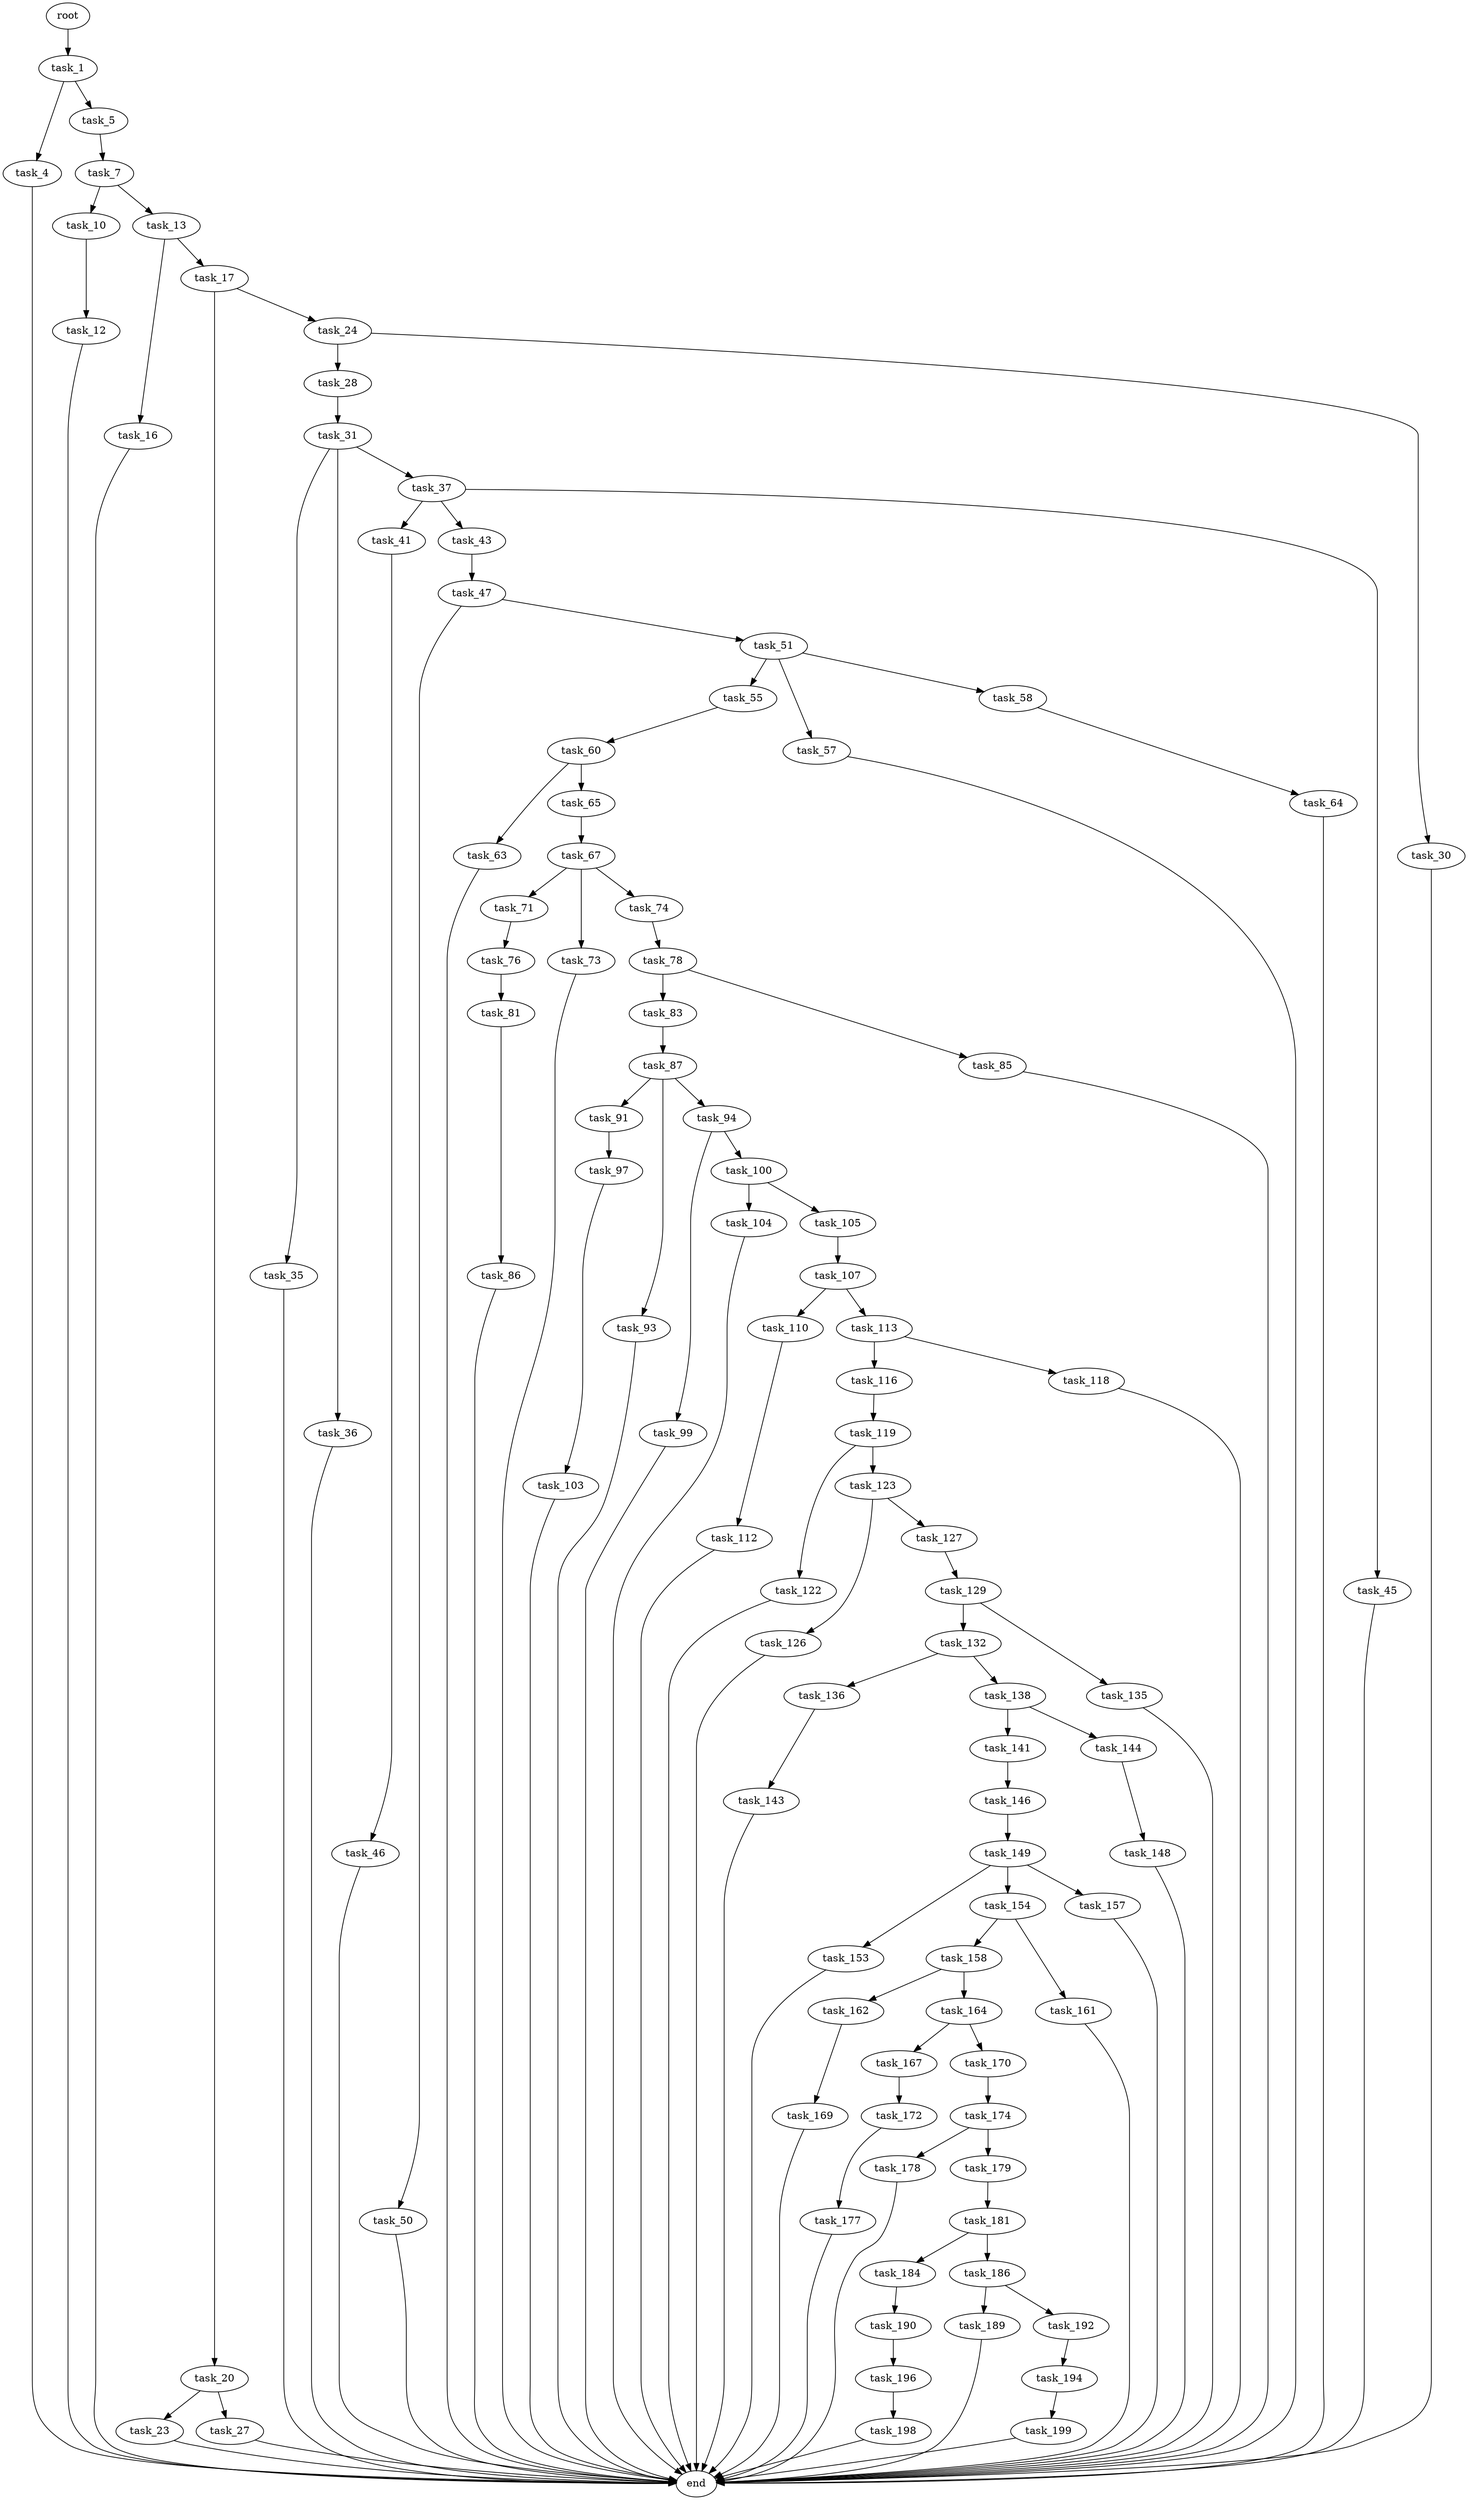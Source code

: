 digraph G {
  root [size="0.000000"];
  task_1 [size="5937298742.000000"];
  task_4 [size="1073741824000.000000"];
  task_5 [size="68719476736.000000"];
  end [size="0.000000"];
  task_7 [size="908529960558.000000"];
  task_10 [size="134217728000.000000"];
  task_13 [size="26867622226.000000"];
  task_12 [size="231928233984.000000"];
  task_16 [size="196535933304.000000"];
  task_17 [size="10083705703.000000"];
  task_20 [size="134217728000.000000"];
  task_24 [size="27873735970.000000"];
  task_23 [size="134217728000.000000"];
  task_27 [size="46565191274.000000"];
  task_28 [size="549755813888.000000"];
  task_30 [size="782757789696.000000"];
  task_31 [size="384595299821.000000"];
  task_35 [size="269821132596.000000"];
  task_36 [size="8589934592.000000"];
  task_37 [size="1380694035034.000000"];
  task_41 [size="444333772424.000000"];
  task_43 [size="435967660809.000000"];
  task_45 [size="1073741824000.000000"];
  task_46 [size="154338447665.000000"];
  task_47 [size="267270343570.000000"];
  task_50 [size="317580121918.000000"];
  task_51 [size="1099759376859.000000"];
  task_55 [size="121154820132.000000"];
  task_57 [size="7158246388.000000"];
  task_58 [size="939432654.000000"];
  task_60 [size="28991029248.000000"];
  task_64 [size="231928233984.000000"];
  task_63 [size="134217728000.000000"];
  task_65 [size="404541907090.000000"];
  task_67 [size="410144769174.000000"];
  task_71 [size="549755813888.000000"];
  task_73 [size="1073741824000.000000"];
  task_74 [size="134217728000.000000"];
  task_76 [size="1919969020.000000"];
  task_78 [size="460024942208.000000"];
  task_81 [size="50828387374.000000"];
  task_83 [size="782757789696.000000"];
  task_85 [size="3710296228.000000"];
  task_86 [size="177925715040.000000"];
  task_87 [size="19107148162.000000"];
  task_91 [size="717537420.000000"];
  task_93 [size="28863260184.000000"];
  task_94 [size="1073741824000.000000"];
  task_97 [size="368293445632.000000"];
  task_99 [size="371195373.000000"];
  task_100 [size="68719476736.000000"];
  task_103 [size="7514121438.000000"];
  task_104 [size="231928233984.000000"];
  task_105 [size="152413757895.000000"];
  task_107 [size="3844624577.000000"];
  task_110 [size="32518131019.000000"];
  task_113 [size="515863056867.000000"];
  task_112 [size="8589934592.000000"];
  task_116 [size="10987107104.000000"];
  task_118 [size="134217728000.000000"];
  task_119 [size="782757789696.000000"];
  task_122 [size="2071274962.000000"];
  task_123 [size="1073741824000.000000"];
  task_126 [size="38919375597.000000"];
  task_127 [size="42018464898.000000"];
  task_129 [size="28991029248.000000"];
  task_132 [size="16065694512.000000"];
  task_135 [size="368293445632.000000"];
  task_136 [size="368293445632.000000"];
  task_138 [size="556740596046.000000"];
  task_143 [size="13484597016.000000"];
  task_141 [size="56204896296.000000"];
  task_144 [size="10408989124.000000"];
  task_146 [size="9110554475.000000"];
  task_148 [size="12691529732.000000"];
  task_149 [size="17296974238.000000"];
  task_153 [size="134217728000.000000"];
  task_154 [size="45940510750.000000"];
  task_157 [size="70252452046.000000"];
  task_158 [size="549755813888.000000"];
  task_161 [size="782757789696.000000"];
  task_162 [size="549755813888.000000"];
  task_164 [size="11464632666.000000"];
  task_169 [size="68719476736.000000"];
  task_167 [size="88233653480.000000"];
  task_170 [size="549755813888.000000"];
  task_172 [size="231928233984.000000"];
  task_174 [size="28991029248.000000"];
  task_177 [size="12844525697.000000"];
  task_178 [size="1073741824000.000000"];
  task_179 [size="2142855728.000000"];
  task_181 [size="517949652688.000000"];
  task_184 [size="556640931496.000000"];
  task_186 [size="11511179905.000000"];
  task_190 [size="3492373360.000000"];
  task_189 [size="10080651634.000000"];
  task_192 [size="41356296718.000000"];
  task_196 [size="368293445632.000000"];
  task_194 [size="8589934592.000000"];
  task_199 [size="549755813888.000000"];
  task_198 [size="8589934592.000000"];

  root -> task_1 [size="1.000000"];
  task_1 -> task_4 [size="209715200.000000"];
  task_1 -> task_5 [size="209715200.000000"];
  task_4 -> end [size="1.000000"];
  task_5 -> task_7 [size="134217728.000000"];
  task_7 -> task_10 [size="679477248.000000"];
  task_7 -> task_13 [size="679477248.000000"];
  task_10 -> task_12 [size="209715200.000000"];
  task_13 -> task_16 [size="536870912.000000"];
  task_13 -> task_17 [size="536870912.000000"];
  task_12 -> end [size="1.000000"];
  task_16 -> end [size="1.000000"];
  task_17 -> task_20 [size="209715200.000000"];
  task_17 -> task_24 [size="209715200.000000"];
  task_20 -> task_23 [size="209715200.000000"];
  task_20 -> task_27 [size="209715200.000000"];
  task_24 -> task_28 [size="679477248.000000"];
  task_24 -> task_30 [size="679477248.000000"];
  task_23 -> end [size="1.000000"];
  task_27 -> end [size="1.000000"];
  task_28 -> task_31 [size="536870912.000000"];
  task_30 -> end [size="1.000000"];
  task_31 -> task_35 [size="301989888.000000"];
  task_31 -> task_36 [size="301989888.000000"];
  task_31 -> task_37 [size="301989888.000000"];
  task_35 -> end [size="1.000000"];
  task_36 -> end [size="1.000000"];
  task_37 -> task_41 [size="838860800.000000"];
  task_37 -> task_43 [size="838860800.000000"];
  task_37 -> task_45 [size="838860800.000000"];
  task_41 -> task_46 [size="411041792.000000"];
  task_43 -> task_47 [size="301989888.000000"];
  task_45 -> end [size="1.000000"];
  task_46 -> end [size="1.000000"];
  task_47 -> task_50 [size="209715200.000000"];
  task_47 -> task_51 [size="209715200.000000"];
  task_50 -> end [size="1.000000"];
  task_51 -> task_55 [size="838860800.000000"];
  task_51 -> task_57 [size="838860800.000000"];
  task_51 -> task_58 [size="838860800.000000"];
  task_55 -> task_60 [size="134217728.000000"];
  task_57 -> end [size="1.000000"];
  task_58 -> task_64 [size="33554432.000000"];
  task_60 -> task_63 [size="75497472.000000"];
  task_60 -> task_65 [size="75497472.000000"];
  task_64 -> end [size="1.000000"];
  task_63 -> end [size="1.000000"];
  task_65 -> task_67 [size="301989888.000000"];
  task_67 -> task_71 [size="679477248.000000"];
  task_67 -> task_73 [size="679477248.000000"];
  task_67 -> task_74 [size="679477248.000000"];
  task_71 -> task_76 [size="536870912.000000"];
  task_73 -> end [size="1.000000"];
  task_74 -> task_78 [size="209715200.000000"];
  task_76 -> task_81 [size="33554432.000000"];
  task_78 -> task_83 [size="536870912.000000"];
  task_78 -> task_85 [size="536870912.000000"];
  task_81 -> task_86 [size="209715200.000000"];
  task_83 -> task_87 [size="679477248.000000"];
  task_85 -> end [size="1.000000"];
  task_86 -> end [size="1.000000"];
  task_87 -> task_91 [size="838860800.000000"];
  task_87 -> task_93 [size="838860800.000000"];
  task_87 -> task_94 [size="838860800.000000"];
  task_91 -> task_97 [size="33554432.000000"];
  task_93 -> end [size="1.000000"];
  task_94 -> task_99 [size="838860800.000000"];
  task_94 -> task_100 [size="838860800.000000"];
  task_97 -> task_103 [size="411041792.000000"];
  task_99 -> end [size="1.000000"];
  task_100 -> task_104 [size="134217728.000000"];
  task_100 -> task_105 [size="134217728.000000"];
  task_103 -> end [size="1.000000"];
  task_104 -> end [size="1.000000"];
  task_105 -> task_107 [size="209715200.000000"];
  task_107 -> task_110 [size="411041792.000000"];
  task_107 -> task_113 [size="411041792.000000"];
  task_110 -> task_112 [size="838860800.000000"];
  task_113 -> task_116 [size="679477248.000000"];
  task_113 -> task_118 [size="679477248.000000"];
  task_112 -> end [size="1.000000"];
  task_116 -> task_119 [size="411041792.000000"];
  task_118 -> end [size="1.000000"];
  task_119 -> task_122 [size="679477248.000000"];
  task_119 -> task_123 [size="679477248.000000"];
  task_122 -> end [size="1.000000"];
  task_123 -> task_126 [size="838860800.000000"];
  task_123 -> task_127 [size="838860800.000000"];
  task_126 -> end [size="1.000000"];
  task_127 -> task_129 [size="33554432.000000"];
  task_129 -> task_132 [size="75497472.000000"];
  task_129 -> task_135 [size="75497472.000000"];
  task_132 -> task_136 [size="411041792.000000"];
  task_132 -> task_138 [size="411041792.000000"];
  task_135 -> end [size="1.000000"];
  task_136 -> task_143 [size="411041792.000000"];
  task_138 -> task_141 [size="411041792.000000"];
  task_138 -> task_144 [size="411041792.000000"];
  task_143 -> end [size="1.000000"];
  task_141 -> task_146 [size="134217728.000000"];
  task_144 -> task_148 [size="209715200.000000"];
  task_146 -> task_149 [size="838860800.000000"];
  task_148 -> end [size="1.000000"];
  task_149 -> task_153 [size="411041792.000000"];
  task_149 -> task_154 [size="411041792.000000"];
  task_149 -> task_157 [size="411041792.000000"];
  task_153 -> end [size="1.000000"];
  task_154 -> task_158 [size="838860800.000000"];
  task_154 -> task_161 [size="838860800.000000"];
  task_157 -> end [size="1.000000"];
  task_158 -> task_162 [size="536870912.000000"];
  task_158 -> task_164 [size="536870912.000000"];
  task_161 -> end [size="1.000000"];
  task_162 -> task_169 [size="536870912.000000"];
  task_164 -> task_167 [size="33554432.000000"];
  task_164 -> task_170 [size="33554432.000000"];
  task_169 -> end [size="1.000000"];
  task_167 -> task_172 [size="75497472.000000"];
  task_170 -> task_174 [size="536870912.000000"];
  task_172 -> task_177 [size="301989888.000000"];
  task_174 -> task_178 [size="75497472.000000"];
  task_174 -> task_179 [size="75497472.000000"];
  task_177 -> end [size="1.000000"];
  task_178 -> end [size="1.000000"];
  task_179 -> task_181 [size="33554432.000000"];
  task_181 -> task_184 [size="536870912.000000"];
  task_181 -> task_186 [size="536870912.000000"];
  task_184 -> task_190 [size="536870912.000000"];
  task_186 -> task_189 [size="209715200.000000"];
  task_186 -> task_192 [size="209715200.000000"];
  task_190 -> task_196 [size="301989888.000000"];
  task_189 -> end [size="1.000000"];
  task_192 -> task_194 [size="33554432.000000"];
  task_196 -> task_198 [size="411041792.000000"];
  task_194 -> task_199 [size="33554432.000000"];
  task_199 -> end [size="1.000000"];
  task_198 -> end [size="1.000000"];
}
